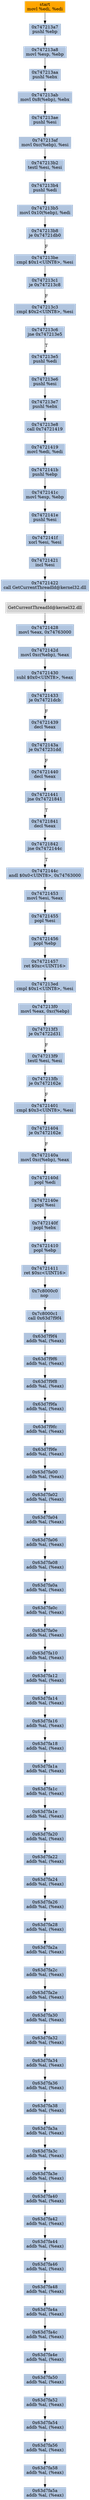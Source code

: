 digraph G {
node[shape=rectangle,style=filled,fillcolor=lightsteelblue,color=lightsteelblue]
bgcolor="transparent"
a0x747213a5movl_edi_edi[label="start\nmovl %edi, %edi",color="lightgrey",fillcolor="orange"];
a0x747213a7pushl_ebp[label="0x747213a7\npushl %ebp"];
a0x747213a8movl_esp_ebp[label="0x747213a8\nmovl %esp, %ebp"];
a0x747213aapushl_ebx[label="0x747213aa\npushl %ebx"];
a0x747213abmovl_0x8ebp__ebx[label="0x747213ab\nmovl 0x8(%ebp), %ebx"];
a0x747213aepushl_esi[label="0x747213ae\npushl %esi"];
a0x747213afmovl_0xcebp__esi[label="0x747213af\nmovl 0xc(%ebp), %esi"];
a0x747213b2testl_esi_esi[label="0x747213b2\ntestl %esi, %esi"];
a0x747213b4pushl_edi[label="0x747213b4\npushl %edi"];
a0x747213b5movl_0x10ebp__edi[label="0x747213b5\nmovl 0x10(%ebp), %edi"];
a0x747213b8je_0x74721db0[label="0x747213b8\nje 0x74721db0"];
a0x747213becmpl_0x1UINT8_esi[label="0x747213be\ncmpl $0x1<UINT8>, %esi"];
a0x747213c1je_0x747213c8[label="0x747213c1\nje 0x747213c8"];
a0x747213c3cmpl_0x2UINT8_esi[label="0x747213c3\ncmpl $0x2<UINT8>, %esi"];
a0x747213c6jne_0x747213e5[label="0x747213c6\njne 0x747213e5"];
a0x747213e5pushl_edi[label="0x747213e5\npushl %edi"];
a0x747213e6pushl_esi[label="0x747213e6\npushl %esi"];
a0x747213e7pushl_ebx[label="0x747213e7\npushl %ebx"];
a0x747213e8call_0x74721419[label="0x747213e8\ncall 0x74721419"];
a0x74721419movl_edi_edi[label="0x74721419\nmovl %edi, %edi"];
a0x7472141bpushl_ebp[label="0x7472141b\npushl %ebp"];
a0x7472141cmovl_esp_ebp[label="0x7472141c\nmovl %esp, %ebp"];
a0x7472141epushl_esi[label="0x7472141e\npushl %esi"];
a0x7472141fxorl_esi_esi[label="0x7472141f\nxorl %esi, %esi"];
a0x74721421incl_esi[label="0x74721421\nincl %esi"];
a0x74721422call_GetCurrentThreadId_kernel32_dll[label="0x74721422\ncall GetCurrentThreadId@kernel32.dll"];
GetCurrentThreadId_kernel32_dll[label="GetCurrentThreadId@kernel32.dll",color="lightgrey",fillcolor="lightgrey"];
a0x74721428movl_eax_0x74763000[label="0x74721428\nmovl %eax, 0x74763000"];
a0x7472142dmovl_0xcebp__eax[label="0x7472142d\nmovl 0xc(%ebp), %eax"];
a0x74721430subl_0x0UINT8_eax[label="0x74721430\nsubl $0x0<UINT8>, %eax"];
a0x74721433je_0x74721dcb[label="0x74721433\nje 0x74721dcb"];
a0x74721439decl_eax[label="0x74721439\ndecl %eax"];
a0x7472143aje_0x747231dd[label="0x7472143a\nje 0x747231dd"];
a0x74721440decl_eax[label="0x74721440\ndecl %eax"];
a0x74721441jne_0x74721841[label="0x74721441\njne 0x74721841"];
a0x74721841decl_eax[label="0x74721841\ndecl %eax"];
a0x74721842jne_0x7472144c[label="0x74721842\njne 0x7472144c"];
a0x7472144candl_0x0UINT8_0x74763000[label="0x7472144c\nandl $0x0<UINT8>, 0x74763000"];
a0x74721453movl_esi_eax[label="0x74721453\nmovl %esi, %eax"];
a0x74721455popl_esi[label="0x74721455\npopl %esi"];
a0x74721456popl_ebp[label="0x74721456\npopl %ebp"];
a0x74721457ret_0xcUINT16[label="0x74721457\nret $0xc<UINT16>"];
a0x747213edcmpl_0x1UINT8_esi[label="0x747213ed\ncmpl $0x1<UINT8>, %esi"];
a0x747213f0movl_eax_0xcebp_[label="0x747213f0\nmovl %eax, 0xc(%ebp)"];
a0x747213f3je_0x74722d31[label="0x747213f3\nje 0x74722d31"];
a0x747213f9testl_esi_esi[label="0x747213f9\ntestl %esi, %esi"];
a0x747213fbje_0x7472162e[label="0x747213fb\nje 0x7472162e"];
a0x74721401cmpl_0x3UINT8_esi[label="0x74721401\ncmpl $0x3<UINT8>, %esi"];
a0x74721404je_0x7472162e[label="0x74721404\nje 0x7472162e"];
a0x7472140amovl_0xcebp__eax[label="0x7472140a\nmovl 0xc(%ebp), %eax"];
a0x7472140dpopl_edi[label="0x7472140d\npopl %edi"];
a0x7472140epopl_esi[label="0x7472140e\npopl %esi"];
a0x7472140fpopl_ebx[label="0x7472140f\npopl %ebx"];
a0x74721410popl_ebp[label="0x74721410\npopl %ebp"];
a0x74721411ret_0xcUINT16[label="0x74721411\nret $0xc<UINT16>"];
a0x7c8000c0nop_[label="0x7c8000c0\nnop "];
a0x7c8000c1call_0x63d7f9f4[label="0x7c8000c1\ncall 0x63d7f9f4"];
a0x63d7f9f4addb_al_eax_[label="0x63d7f9f4\naddb %al, (%eax)"];
a0x63d7f9f6addb_al_eax_[label="0x63d7f9f6\naddb %al, (%eax)"];
a0x63d7f9f8addb_al_eax_[label="0x63d7f9f8\naddb %al, (%eax)"];
a0x63d7f9faaddb_al_eax_[label="0x63d7f9fa\naddb %al, (%eax)"];
a0x63d7f9fcaddb_al_eax_[label="0x63d7f9fc\naddb %al, (%eax)"];
a0x63d7f9feaddb_al_eax_[label="0x63d7f9fe\naddb %al, (%eax)"];
a0x63d7fa00addb_al_eax_[label="0x63d7fa00\naddb %al, (%eax)"];
a0x63d7fa02addb_al_eax_[label="0x63d7fa02\naddb %al, (%eax)"];
a0x63d7fa04addb_al_eax_[label="0x63d7fa04\naddb %al, (%eax)"];
a0x63d7fa06addb_al_eax_[label="0x63d7fa06\naddb %al, (%eax)"];
a0x63d7fa08addb_al_eax_[label="0x63d7fa08\naddb %al, (%eax)"];
a0x63d7fa0aaddb_al_eax_[label="0x63d7fa0a\naddb %al, (%eax)"];
a0x63d7fa0caddb_al_eax_[label="0x63d7fa0c\naddb %al, (%eax)"];
a0x63d7fa0eaddb_al_eax_[label="0x63d7fa0e\naddb %al, (%eax)"];
a0x63d7fa10addb_al_eax_[label="0x63d7fa10\naddb %al, (%eax)"];
a0x63d7fa12addb_al_eax_[label="0x63d7fa12\naddb %al, (%eax)"];
a0x63d7fa14addb_al_eax_[label="0x63d7fa14\naddb %al, (%eax)"];
a0x63d7fa16addb_al_eax_[label="0x63d7fa16\naddb %al, (%eax)"];
a0x63d7fa18addb_al_eax_[label="0x63d7fa18\naddb %al, (%eax)"];
a0x63d7fa1aaddb_al_eax_[label="0x63d7fa1a\naddb %al, (%eax)"];
a0x63d7fa1caddb_al_eax_[label="0x63d7fa1c\naddb %al, (%eax)"];
a0x63d7fa1eaddb_al_eax_[label="0x63d7fa1e\naddb %al, (%eax)"];
a0x63d7fa20addb_al_eax_[label="0x63d7fa20\naddb %al, (%eax)"];
a0x63d7fa22addb_al_eax_[label="0x63d7fa22\naddb %al, (%eax)"];
a0x63d7fa24addb_al_eax_[label="0x63d7fa24\naddb %al, (%eax)"];
a0x63d7fa26addb_al_eax_[label="0x63d7fa26\naddb %al, (%eax)"];
a0x63d7fa28addb_al_eax_[label="0x63d7fa28\naddb %al, (%eax)"];
a0x63d7fa2aaddb_al_eax_[label="0x63d7fa2a\naddb %al, (%eax)"];
a0x63d7fa2caddb_al_eax_[label="0x63d7fa2c\naddb %al, (%eax)"];
a0x63d7fa2eaddb_al_eax_[label="0x63d7fa2e\naddb %al, (%eax)"];
a0x63d7fa30addb_al_eax_[label="0x63d7fa30\naddb %al, (%eax)"];
a0x63d7fa32addb_al_eax_[label="0x63d7fa32\naddb %al, (%eax)"];
a0x63d7fa34addb_al_eax_[label="0x63d7fa34\naddb %al, (%eax)"];
a0x63d7fa36addb_al_eax_[label="0x63d7fa36\naddb %al, (%eax)"];
a0x63d7fa38addb_al_eax_[label="0x63d7fa38\naddb %al, (%eax)"];
a0x63d7fa3aaddb_al_eax_[label="0x63d7fa3a\naddb %al, (%eax)"];
a0x63d7fa3caddb_al_eax_[label="0x63d7fa3c\naddb %al, (%eax)"];
a0x63d7fa3eaddb_al_eax_[label="0x63d7fa3e\naddb %al, (%eax)"];
a0x63d7fa40addb_al_eax_[label="0x63d7fa40\naddb %al, (%eax)"];
a0x63d7fa42addb_al_eax_[label="0x63d7fa42\naddb %al, (%eax)"];
a0x63d7fa44addb_al_eax_[label="0x63d7fa44\naddb %al, (%eax)"];
a0x63d7fa46addb_al_eax_[label="0x63d7fa46\naddb %al, (%eax)"];
a0x63d7fa48addb_al_eax_[label="0x63d7fa48\naddb %al, (%eax)"];
a0x63d7fa4aaddb_al_eax_[label="0x63d7fa4a\naddb %al, (%eax)"];
a0x63d7fa4caddb_al_eax_[label="0x63d7fa4c\naddb %al, (%eax)"];
a0x63d7fa4eaddb_al_eax_[label="0x63d7fa4e\naddb %al, (%eax)"];
a0x63d7fa50addb_al_eax_[label="0x63d7fa50\naddb %al, (%eax)"];
a0x63d7fa52addb_al_eax_[label="0x63d7fa52\naddb %al, (%eax)"];
a0x63d7fa54addb_al_eax_[label="0x63d7fa54\naddb %al, (%eax)"];
a0x63d7fa56addb_al_eax_[label="0x63d7fa56\naddb %al, (%eax)"];
a0x63d7fa58addb_al_eax_[label="0x63d7fa58\naddb %al, (%eax)"];
a0x63d7fa5aaddb_al_eax_[label="0x63d7fa5a\naddb %al, (%eax)"];
a0x747213a5movl_edi_edi -> a0x747213a7pushl_ebp [color="#000000"];
a0x747213a7pushl_ebp -> a0x747213a8movl_esp_ebp [color="#000000"];
a0x747213a8movl_esp_ebp -> a0x747213aapushl_ebx [color="#000000"];
a0x747213aapushl_ebx -> a0x747213abmovl_0x8ebp__ebx [color="#000000"];
a0x747213abmovl_0x8ebp__ebx -> a0x747213aepushl_esi [color="#000000"];
a0x747213aepushl_esi -> a0x747213afmovl_0xcebp__esi [color="#000000"];
a0x747213afmovl_0xcebp__esi -> a0x747213b2testl_esi_esi [color="#000000"];
a0x747213b2testl_esi_esi -> a0x747213b4pushl_edi [color="#000000"];
a0x747213b4pushl_edi -> a0x747213b5movl_0x10ebp__edi [color="#000000"];
a0x747213b5movl_0x10ebp__edi -> a0x747213b8je_0x74721db0 [color="#000000"];
a0x747213b8je_0x74721db0 -> a0x747213becmpl_0x1UINT8_esi [color="#000000",label="F"];
a0x747213becmpl_0x1UINT8_esi -> a0x747213c1je_0x747213c8 [color="#000000"];
a0x747213c1je_0x747213c8 -> a0x747213c3cmpl_0x2UINT8_esi [color="#000000",label="F"];
a0x747213c3cmpl_0x2UINT8_esi -> a0x747213c6jne_0x747213e5 [color="#000000"];
a0x747213c6jne_0x747213e5 -> a0x747213e5pushl_edi [color="#000000",label="T"];
a0x747213e5pushl_edi -> a0x747213e6pushl_esi [color="#000000"];
a0x747213e6pushl_esi -> a0x747213e7pushl_ebx [color="#000000"];
a0x747213e7pushl_ebx -> a0x747213e8call_0x74721419 [color="#000000"];
a0x747213e8call_0x74721419 -> a0x74721419movl_edi_edi [color="#000000"];
a0x74721419movl_edi_edi -> a0x7472141bpushl_ebp [color="#000000"];
a0x7472141bpushl_ebp -> a0x7472141cmovl_esp_ebp [color="#000000"];
a0x7472141cmovl_esp_ebp -> a0x7472141epushl_esi [color="#000000"];
a0x7472141epushl_esi -> a0x7472141fxorl_esi_esi [color="#000000"];
a0x7472141fxorl_esi_esi -> a0x74721421incl_esi [color="#000000"];
a0x74721421incl_esi -> a0x74721422call_GetCurrentThreadId_kernel32_dll [color="#000000"];
a0x74721422call_GetCurrentThreadId_kernel32_dll -> GetCurrentThreadId_kernel32_dll [color="#000000"];
GetCurrentThreadId_kernel32_dll -> a0x74721428movl_eax_0x74763000 [color="#000000"];
a0x74721428movl_eax_0x74763000 -> a0x7472142dmovl_0xcebp__eax [color="#000000"];
a0x7472142dmovl_0xcebp__eax -> a0x74721430subl_0x0UINT8_eax [color="#000000"];
a0x74721430subl_0x0UINT8_eax -> a0x74721433je_0x74721dcb [color="#000000"];
a0x74721433je_0x74721dcb -> a0x74721439decl_eax [color="#000000",label="F"];
a0x74721439decl_eax -> a0x7472143aje_0x747231dd [color="#000000"];
a0x7472143aje_0x747231dd -> a0x74721440decl_eax [color="#000000",label="F"];
a0x74721440decl_eax -> a0x74721441jne_0x74721841 [color="#000000"];
a0x74721441jne_0x74721841 -> a0x74721841decl_eax [color="#000000",label="T"];
a0x74721841decl_eax -> a0x74721842jne_0x7472144c [color="#000000"];
a0x74721842jne_0x7472144c -> a0x7472144candl_0x0UINT8_0x74763000 [color="#000000",label="T"];
a0x7472144candl_0x0UINT8_0x74763000 -> a0x74721453movl_esi_eax [color="#000000"];
a0x74721453movl_esi_eax -> a0x74721455popl_esi [color="#000000"];
a0x74721455popl_esi -> a0x74721456popl_ebp [color="#000000"];
a0x74721456popl_ebp -> a0x74721457ret_0xcUINT16 [color="#000000"];
a0x74721457ret_0xcUINT16 -> a0x747213edcmpl_0x1UINT8_esi [color="#000000"];
a0x747213edcmpl_0x1UINT8_esi -> a0x747213f0movl_eax_0xcebp_ [color="#000000"];
a0x747213f0movl_eax_0xcebp_ -> a0x747213f3je_0x74722d31 [color="#000000"];
a0x747213f3je_0x74722d31 -> a0x747213f9testl_esi_esi [color="#000000",label="F"];
a0x747213f9testl_esi_esi -> a0x747213fbje_0x7472162e [color="#000000"];
a0x747213fbje_0x7472162e -> a0x74721401cmpl_0x3UINT8_esi [color="#000000",label="F"];
a0x74721401cmpl_0x3UINT8_esi -> a0x74721404je_0x7472162e [color="#000000"];
a0x74721404je_0x7472162e -> a0x7472140amovl_0xcebp__eax [color="#000000",label="F"];
a0x7472140amovl_0xcebp__eax -> a0x7472140dpopl_edi [color="#000000"];
a0x7472140dpopl_edi -> a0x7472140epopl_esi [color="#000000"];
a0x7472140epopl_esi -> a0x7472140fpopl_ebx [color="#000000"];
a0x7472140fpopl_ebx -> a0x74721410popl_ebp [color="#000000"];
a0x74721410popl_ebp -> a0x74721411ret_0xcUINT16 [color="#000000"];
a0x74721411ret_0xcUINT16 -> a0x7c8000c0nop_ [color="#000000"];
a0x7c8000c0nop_ -> a0x7c8000c1call_0x63d7f9f4 [color="#000000"];
a0x7c8000c1call_0x63d7f9f4 -> a0x63d7f9f4addb_al_eax_ [color="#000000"];
a0x63d7f9f4addb_al_eax_ -> a0x63d7f9f6addb_al_eax_ [color="#000000"];
a0x63d7f9f6addb_al_eax_ -> a0x63d7f9f8addb_al_eax_ [color="#000000"];
a0x63d7f9f8addb_al_eax_ -> a0x63d7f9faaddb_al_eax_ [color="#000000"];
a0x63d7f9faaddb_al_eax_ -> a0x63d7f9fcaddb_al_eax_ [color="#000000"];
a0x63d7f9fcaddb_al_eax_ -> a0x63d7f9feaddb_al_eax_ [color="#000000"];
a0x63d7f9feaddb_al_eax_ -> a0x63d7fa00addb_al_eax_ [color="#000000"];
a0x63d7fa00addb_al_eax_ -> a0x63d7fa02addb_al_eax_ [color="#000000"];
a0x63d7fa02addb_al_eax_ -> a0x63d7fa04addb_al_eax_ [color="#000000"];
a0x63d7fa04addb_al_eax_ -> a0x63d7fa06addb_al_eax_ [color="#000000"];
a0x63d7fa06addb_al_eax_ -> a0x63d7fa08addb_al_eax_ [color="#000000"];
a0x63d7fa08addb_al_eax_ -> a0x63d7fa0aaddb_al_eax_ [color="#000000"];
a0x63d7fa0aaddb_al_eax_ -> a0x63d7fa0caddb_al_eax_ [color="#000000"];
a0x63d7fa0caddb_al_eax_ -> a0x63d7fa0eaddb_al_eax_ [color="#000000"];
a0x63d7fa0eaddb_al_eax_ -> a0x63d7fa10addb_al_eax_ [color="#000000"];
a0x63d7fa10addb_al_eax_ -> a0x63d7fa12addb_al_eax_ [color="#000000"];
a0x63d7fa12addb_al_eax_ -> a0x63d7fa14addb_al_eax_ [color="#000000"];
a0x63d7fa14addb_al_eax_ -> a0x63d7fa16addb_al_eax_ [color="#000000"];
a0x63d7fa16addb_al_eax_ -> a0x63d7fa18addb_al_eax_ [color="#000000"];
a0x63d7fa18addb_al_eax_ -> a0x63d7fa1aaddb_al_eax_ [color="#000000"];
a0x63d7fa1aaddb_al_eax_ -> a0x63d7fa1caddb_al_eax_ [color="#000000"];
a0x63d7fa1caddb_al_eax_ -> a0x63d7fa1eaddb_al_eax_ [color="#000000"];
a0x63d7fa1eaddb_al_eax_ -> a0x63d7fa20addb_al_eax_ [color="#000000"];
a0x63d7fa20addb_al_eax_ -> a0x63d7fa22addb_al_eax_ [color="#000000"];
a0x63d7fa22addb_al_eax_ -> a0x63d7fa24addb_al_eax_ [color="#000000"];
a0x63d7fa24addb_al_eax_ -> a0x63d7fa26addb_al_eax_ [color="#000000"];
a0x63d7fa26addb_al_eax_ -> a0x63d7fa28addb_al_eax_ [color="#000000"];
a0x63d7fa28addb_al_eax_ -> a0x63d7fa2aaddb_al_eax_ [color="#000000"];
a0x63d7fa2aaddb_al_eax_ -> a0x63d7fa2caddb_al_eax_ [color="#000000"];
a0x63d7fa2caddb_al_eax_ -> a0x63d7fa2eaddb_al_eax_ [color="#000000"];
a0x63d7fa2eaddb_al_eax_ -> a0x63d7fa30addb_al_eax_ [color="#000000"];
a0x63d7fa30addb_al_eax_ -> a0x63d7fa32addb_al_eax_ [color="#000000"];
a0x63d7fa32addb_al_eax_ -> a0x63d7fa34addb_al_eax_ [color="#000000"];
a0x63d7fa34addb_al_eax_ -> a0x63d7fa36addb_al_eax_ [color="#000000"];
a0x63d7fa36addb_al_eax_ -> a0x63d7fa38addb_al_eax_ [color="#000000"];
a0x63d7fa38addb_al_eax_ -> a0x63d7fa3aaddb_al_eax_ [color="#000000"];
a0x63d7fa3aaddb_al_eax_ -> a0x63d7fa3caddb_al_eax_ [color="#000000"];
a0x63d7fa3caddb_al_eax_ -> a0x63d7fa3eaddb_al_eax_ [color="#000000"];
a0x63d7fa3eaddb_al_eax_ -> a0x63d7fa40addb_al_eax_ [color="#000000"];
a0x63d7fa40addb_al_eax_ -> a0x63d7fa42addb_al_eax_ [color="#000000"];
a0x63d7fa42addb_al_eax_ -> a0x63d7fa44addb_al_eax_ [color="#000000"];
a0x63d7fa44addb_al_eax_ -> a0x63d7fa46addb_al_eax_ [color="#000000"];
a0x63d7fa46addb_al_eax_ -> a0x63d7fa48addb_al_eax_ [color="#000000"];
a0x63d7fa48addb_al_eax_ -> a0x63d7fa4aaddb_al_eax_ [color="#000000"];
a0x63d7fa4aaddb_al_eax_ -> a0x63d7fa4caddb_al_eax_ [color="#000000"];
a0x63d7fa4caddb_al_eax_ -> a0x63d7fa4eaddb_al_eax_ [color="#000000"];
a0x63d7fa4eaddb_al_eax_ -> a0x63d7fa50addb_al_eax_ [color="#000000"];
a0x63d7fa50addb_al_eax_ -> a0x63d7fa52addb_al_eax_ [color="#000000"];
a0x63d7fa52addb_al_eax_ -> a0x63d7fa54addb_al_eax_ [color="#000000"];
a0x63d7fa54addb_al_eax_ -> a0x63d7fa56addb_al_eax_ [color="#000000"];
a0x63d7fa56addb_al_eax_ -> a0x63d7fa58addb_al_eax_ [color="#000000"];
a0x63d7fa58addb_al_eax_ -> a0x63d7fa5aaddb_al_eax_ [color="#000000"];
}
